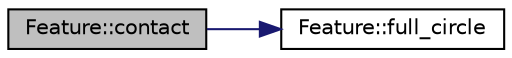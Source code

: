 digraph "Feature::contact"
{
 // LATEX_PDF_SIZE
  edge [fontname="Helvetica",fontsize="10",labelfontname="Helvetica",labelfontsize="10"];
  node [fontname="Helvetica",fontsize="10",shape=record];
  rankdir="LR";
  Node1 [label="Feature::contact",height=0.2,width=0.4,color="black", fillcolor="grey75", style="filled", fontcolor="black",tooltip=" "];
  Node1 -> Node2 [color="midnightblue",fontsize="10",style="solid",fontname="Helvetica"];
  Node2 [label="Feature::full_circle",height=0.2,width=0.4,color="black", fillcolor="white", style="filled",URL="$d7/d76/class_feature.html#aa646edd96e2330b819223abe501dd9d0",tooltip=" "];
}
